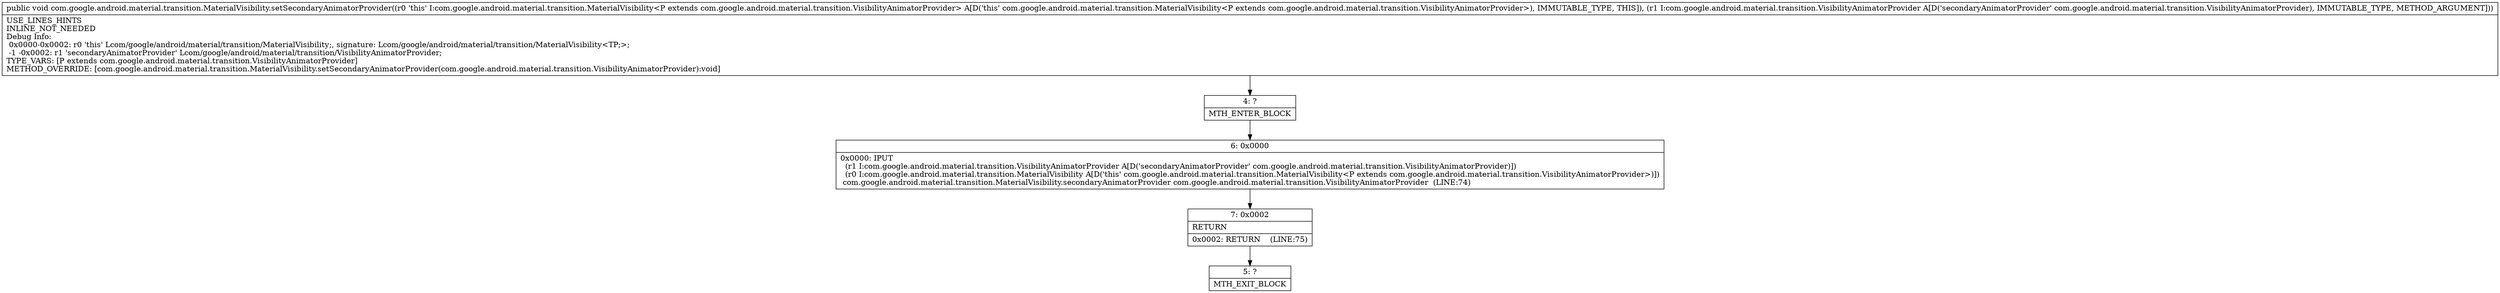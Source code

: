 digraph "CFG forcom.google.android.material.transition.MaterialVisibility.setSecondaryAnimatorProvider(Lcom\/google\/android\/material\/transition\/VisibilityAnimatorProvider;)V" {
Node_4 [shape=record,label="{4\:\ ?|MTH_ENTER_BLOCK\l}"];
Node_6 [shape=record,label="{6\:\ 0x0000|0x0000: IPUT  \l  (r1 I:com.google.android.material.transition.VisibilityAnimatorProvider A[D('secondaryAnimatorProvider' com.google.android.material.transition.VisibilityAnimatorProvider)])\l  (r0 I:com.google.android.material.transition.MaterialVisibility A[D('this' com.google.android.material.transition.MaterialVisibility\<P extends com.google.android.material.transition.VisibilityAnimatorProvider\>)])\l com.google.android.material.transition.MaterialVisibility.secondaryAnimatorProvider com.google.android.material.transition.VisibilityAnimatorProvider  (LINE:74)\l}"];
Node_7 [shape=record,label="{7\:\ 0x0002|RETURN\l|0x0002: RETURN    (LINE:75)\l}"];
Node_5 [shape=record,label="{5\:\ ?|MTH_EXIT_BLOCK\l}"];
MethodNode[shape=record,label="{public void com.google.android.material.transition.MaterialVisibility.setSecondaryAnimatorProvider((r0 'this' I:com.google.android.material.transition.MaterialVisibility\<P extends com.google.android.material.transition.VisibilityAnimatorProvider\> A[D('this' com.google.android.material.transition.MaterialVisibility\<P extends com.google.android.material.transition.VisibilityAnimatorProvider\>), IMMUTABLE_TYPE, THIS]), (r1 I:com.google.android.material.transition.VisibilityAnimatorProvider A[D('secondaryAnimatorProvider' com.google.android.material.transition.VisibilityAnimatorProvider), IMMUTABLE_TYPE, METHOD_ARGUMENT]))  | USE_LINES_HINTS\lINLINE_NOT_NEEDED\lDebug Info:\l  0x0000\-0x0002: r0 'this' Lcom\/google\/android\/material\/transition\/MaterialVisibility;, signature: Lcom\/google\/android\/material\/transition\/MaterialVisibility\<TP;\>;\l  \-1 \-0x0002: r1 'secondaryAnimatorProvider' Lcom\/google\/android\/material\/transition\/VisibilityAnimatorProvider;\lTYPE_VARS: [P extends com.google.android.material.transition.VisibilityAnimatorProvider]\lMETHOD_OVERRIDE: [com.google.android.material.transition.MaterialVisibility.setSecondaryAnimatorProvider(com.google.android.material.transition.VisibilityAnimatorProvider):void]\l}"];
MethodNode -> Node_4;Node_4 -> Node_6;
Node_6 -> Node_7;
Node_7 -> Node_5;
}


